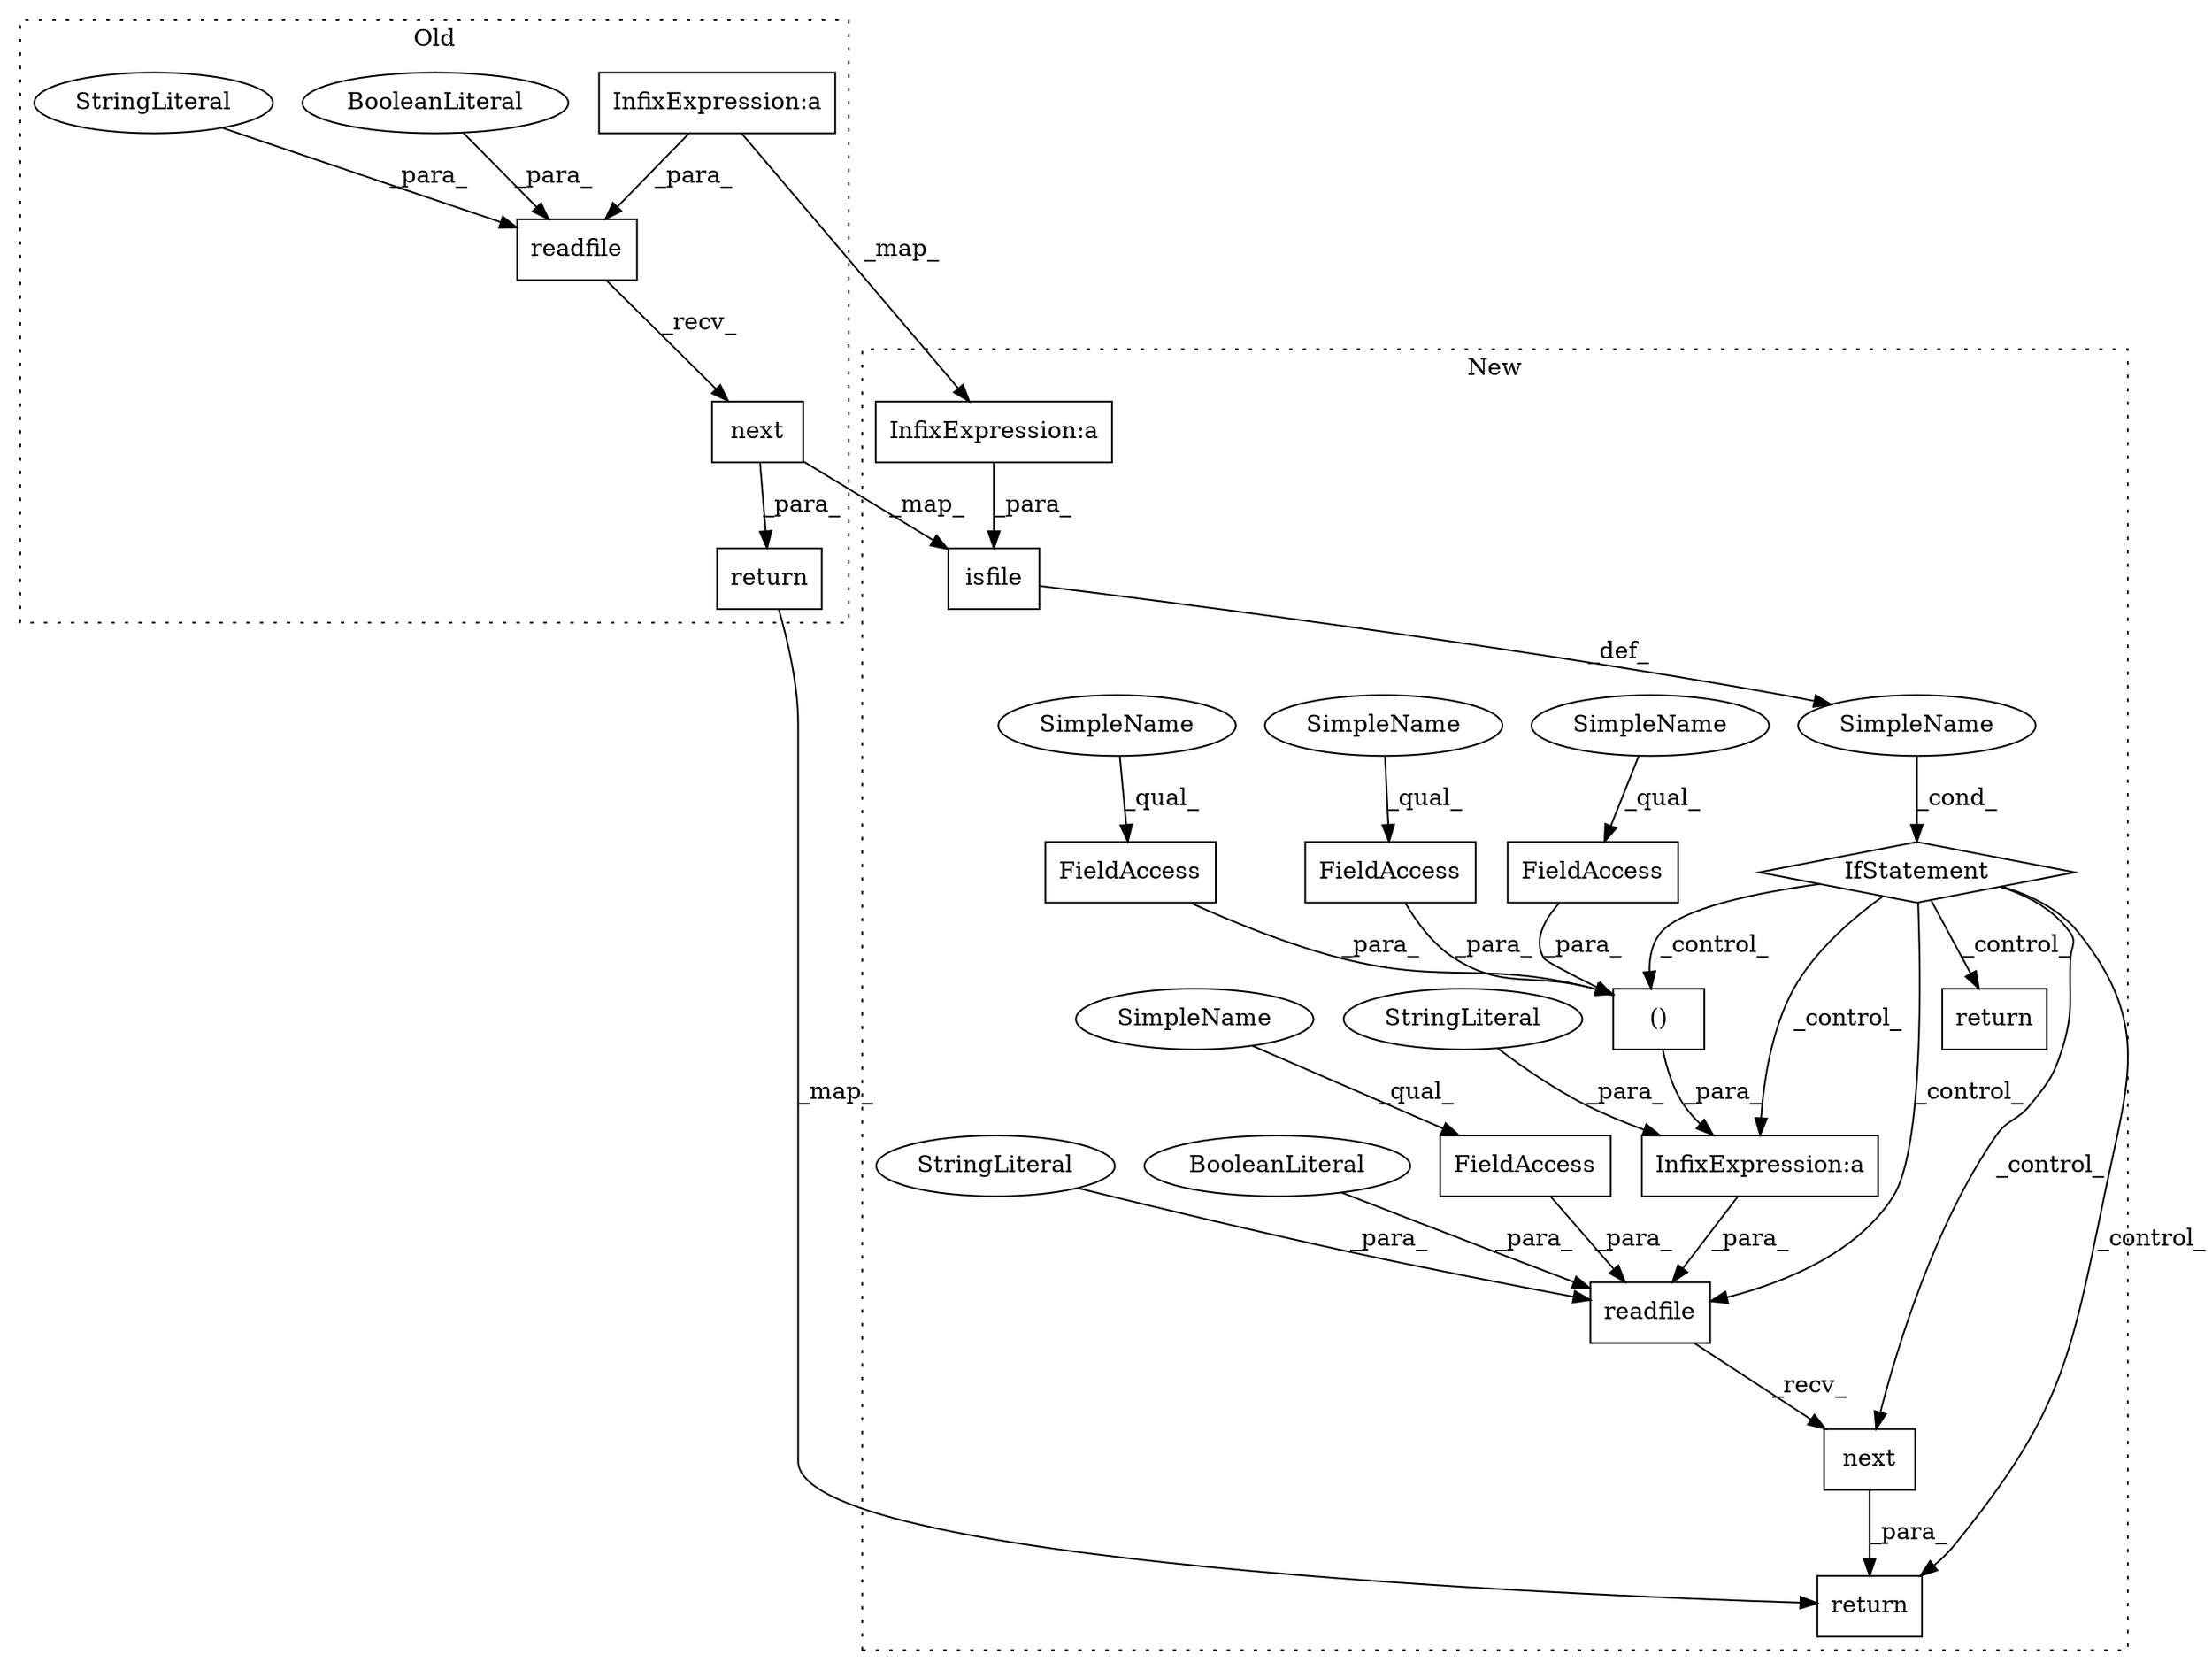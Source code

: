 digraph G {
subgraph cluster0 {
1 [label="readfile" a="32" s="2860,2959" l="9,1" shape="box"];
3 [label="next" a="32" s="2961" l="6" shape="box"];
9 [label="InfixExpression:a" a="27" s="2896" l="8" shape="box"];
17 [label="BooleanLiteral" a="9" s="2955" l="4" shape="ellipse"];
20 [label="StringLiteral" a="45" s="2869" l="5" shape="ellipse"];
23 [label="return" a="41" s="2845" l="7" shape="box"];
label = "Old";
style="dotted";
}
subgraph cluster1 {
2 [label="return" a="41" s="3496" l="7" shape="box"];
4 [label="isfile" a="32" s="3181,3266" l="7,2" shape="box"];
5 [label="next" a="32" s="3405" l="6" shape="box"];
6 [label="readfile" a="32" s="3293,3403" l="9,1" shape="box"];
7 [label="()" a="106" s="3339" l="49" shape="box"];
8 [label="InfixExpression:a" a="27" s="3329" l="10" shape="box"];
10 [label="InfixExpression:a" a="27" s="3209" l="8" shape="box"];
11 [label="FieldAccess" a="22" s="3395" l="8" shape="box"];
12 [label="FieldAccess" a="22" s="3381" l="7" shape="box"];
13 [label="FieldAccess" a="22" s="3339" l="9" shape="box"];
14 [label="FieldAccess" a="22" s="3361" l="7" shape="box"];
15 [label="BooleanLiteral" a="9" s="3390" l="4" shape="ellipse"];
16 [label="IfStatement" a="25" s="3177,3268" l="4,2" shape="diamond"];
18 [label="SimpleName" a="42" s="" l="" shape="ellipse"];
19 [label="StringLiteral" a="45" s="3302" l="5" shape="ellipse"];
21 [label="StringLiteral" a="45" s="3308" l="21" shape="ellipse"];
22 [label="return" a="41" s="3278" l="7" shape="box"];
24 [label="SimpleName" a="42" s="3361" l="4" shape="ellipse"];
25 [label="SimpleName" a="42" s="3395" l="4" shape="ellipse"];
26 [label="SimpleName" a="42" s="3381" l="4" shape="ellipse"];
27 [label="SimpleName" a="42" s="3339" l="4" shape="ellipse"];
label = "New";
style="dotted";
}
1 -> 3 [label="_recv_"];
3 -> 4 [label="_map_"];
3 -> 23 [label="_para_"];
4 -> 18 [label="_def_"];
5 -> 22 [label="_para_"];
6 -> 5 [label="_recv_"];
7 -> 8 [label="_para_"];
8 -> 6 [label="_para_"];
9 -> 10 [label="_map_"];
9 -> 1 [label="_para_"];
10 -> 4 [label="_para_"];
11 -> 6 [label="_para_"];
12 -> 7 [label="_para_"];
13 -> 7 [label="_para_"];
14 -> 7 [label="_para_"];
15 -> 6 [label="_para_"];
16 -> 6 [label="_control_"];
16 -> 5 [label="_control_"];
16 -> 7 [label="_control_"];
16 -> 22 [label="_control_"];
16 -> 8 [label="_control_"];
16 -> 2 [label="_control_"];
17 -> 1 [label="_para_"];
18 -> 16 [label="_cond_"];
19 -> 6 [label="_para_"];
20 -> 1 [label="_para_"];
21 -> 8 [label="_para_"];
23 -> 22 [label="_map_"];
24 -> 14 [label="_qual_"];
25 -> 11 [label="_qual_"];
26 -> 12 [label="_qual_"];
27 -> 13 [label="_qual_"];
}